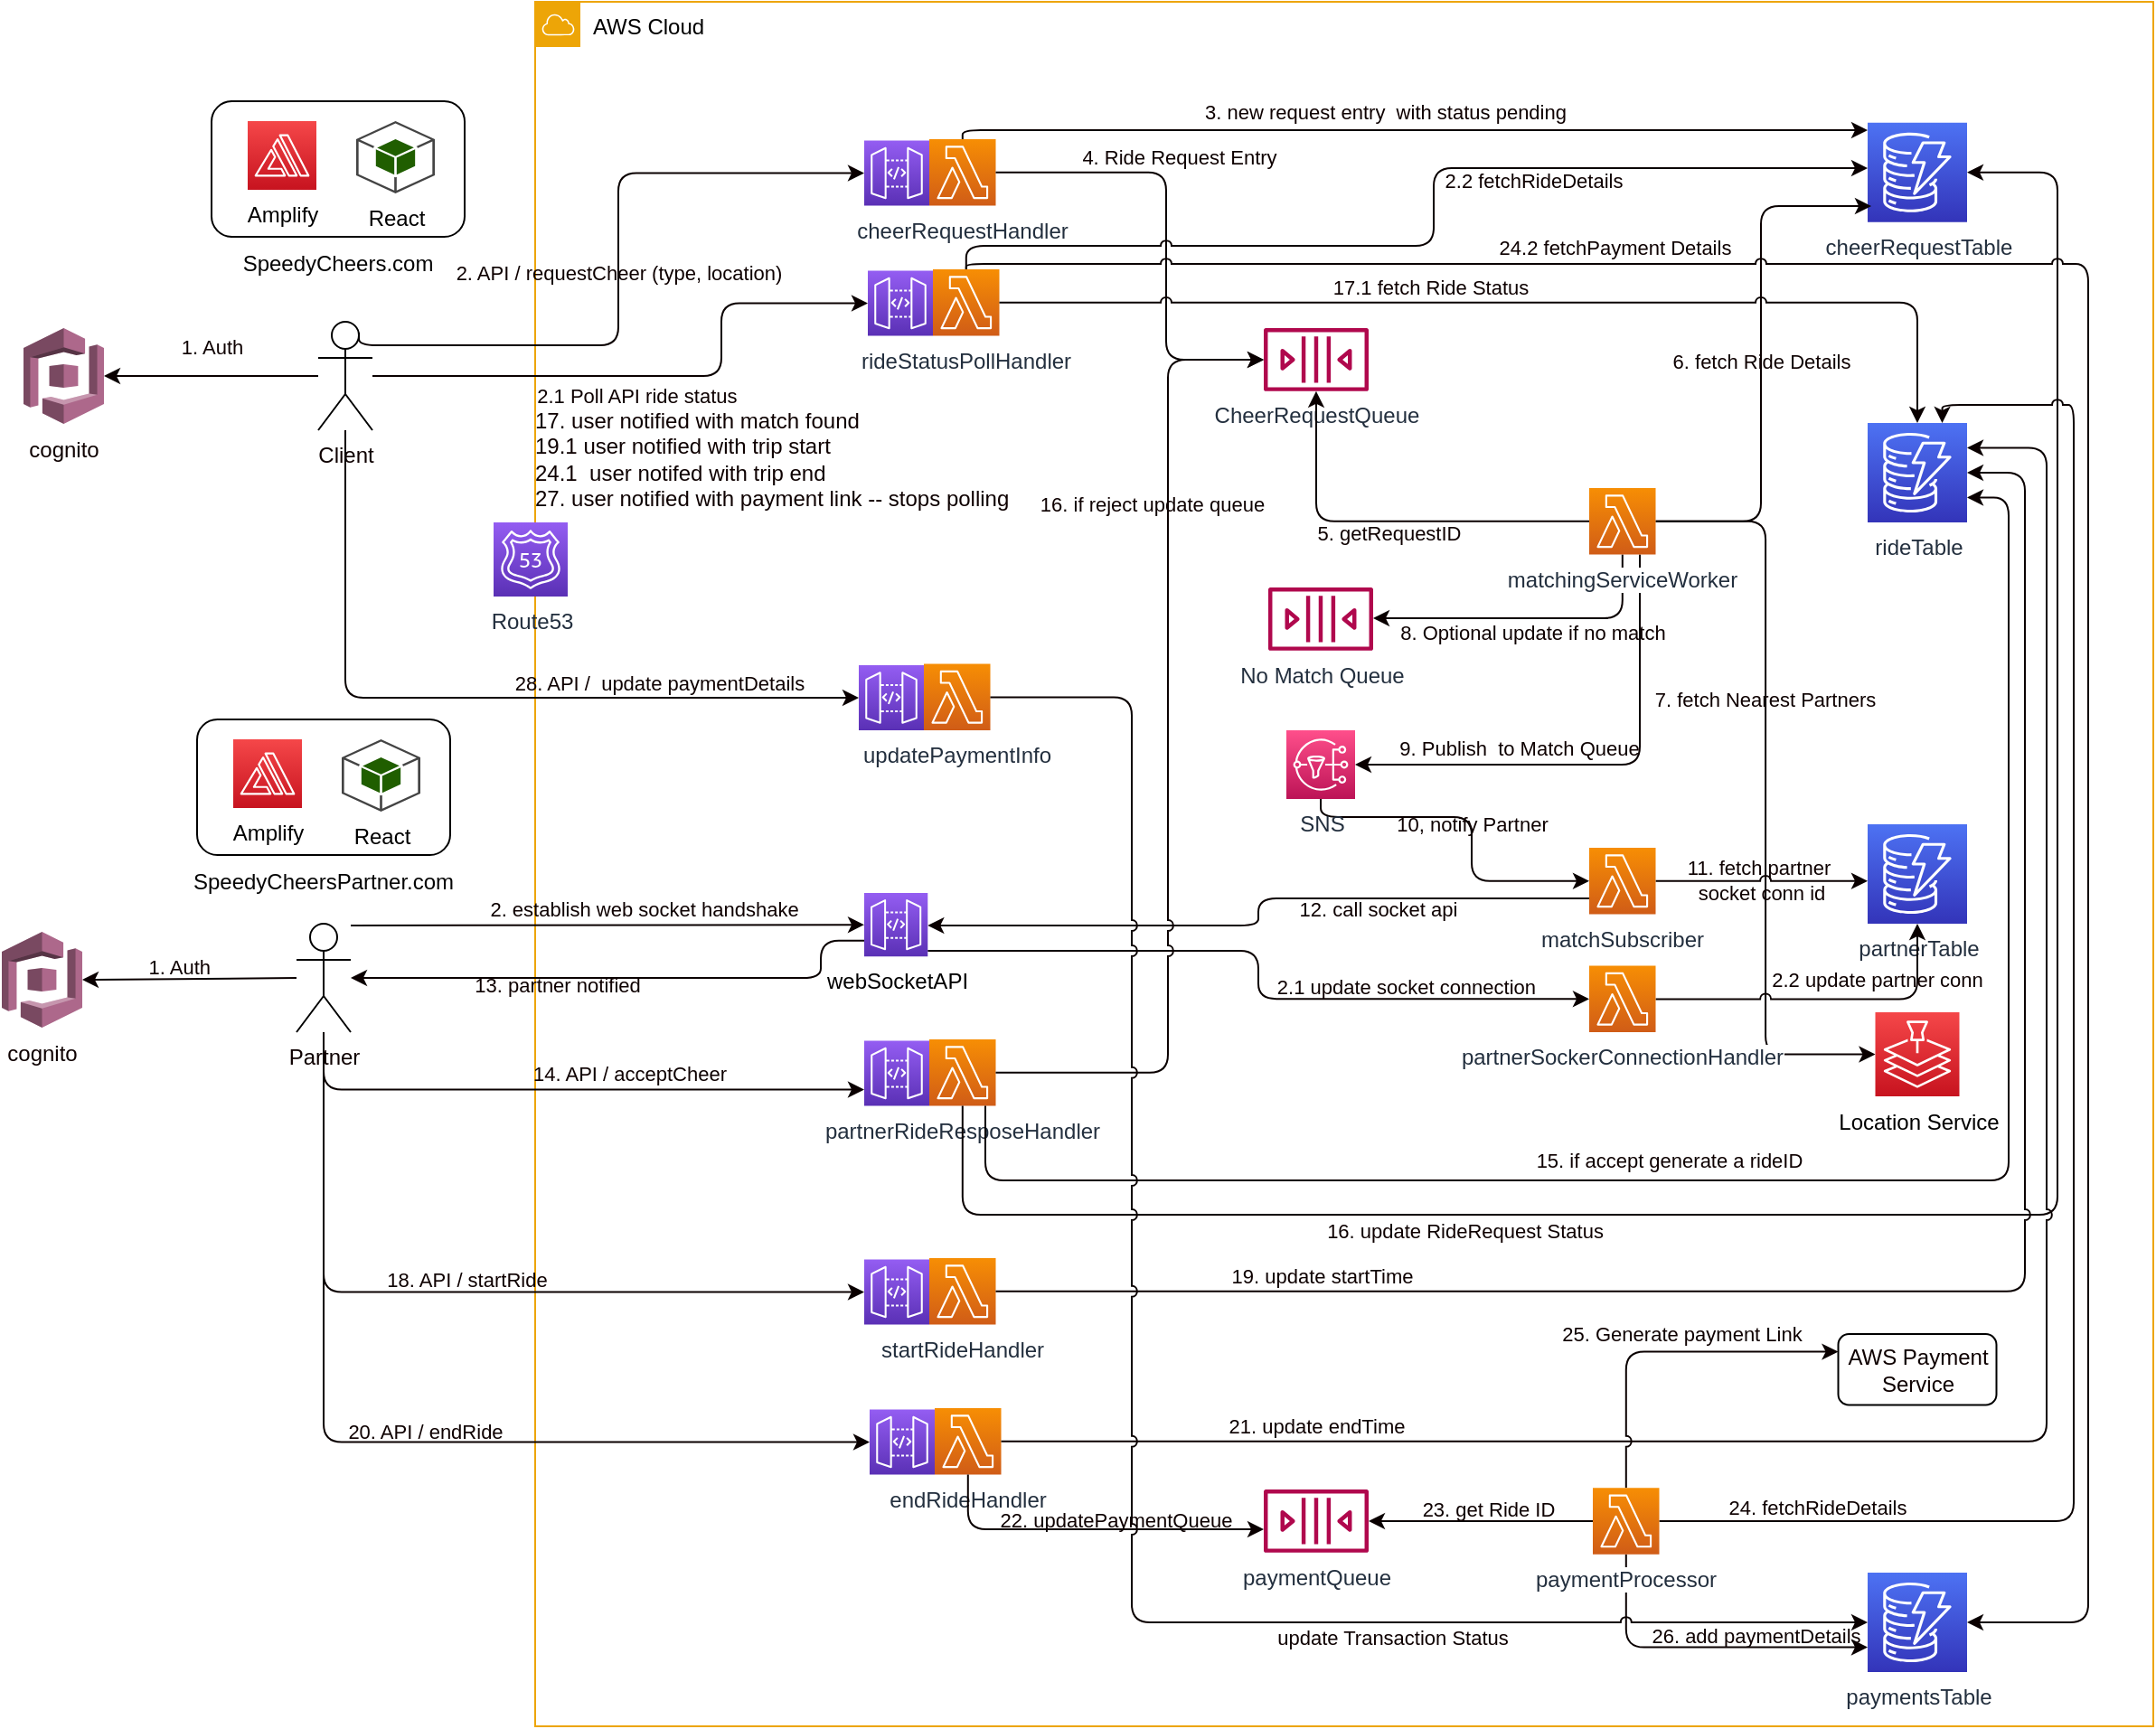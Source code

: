 <mxfile pages="3">
    <diagram id="geLNCQ7WkykKurMtignX" name="SequenceDiagram">
        <mxGraphModel dx="2821" dy="779" grid="0" gridSize="10" guides="1" tooltips="1" connect="1" arrows="1" fold="1" page="1" pageScale="1" pageWidth="1654" pageHeight="1169" background="#ffffff" math="0" shadow="0">
            <root>
                <mxCell id="0"/>
                <mxCell id="1" parent="0"/>
                <mxCell id="8ZXQMkIxQQIlmTrEWjhn-1" value="&lt;font color=&quot;#000000&quot;&gt;AWS Cloud&lt;/font&gt;" style="outlineConnect=0;gradientColor=none;html=1;whiteSpace=wrap;fontSize=12;fontStyle=0;shape=mxgraph.aws4.group;grIcon=mxgraph.aws4.group_aws_cloud;strokeColor=#eda507;fillColor=none;verticalAlign=top;align=left;spacingLeft=30;fontColor=#AAB7B8;dashed=0;" vertex="1" parent="1">
                    <mxGeometry x="289" y="26" width="895" height="954" as="geometry"/>
                </mxCell>
                <mxCell id="cBcOZfKsm7yNKcNLsWnt-11" value="1. Auth" style="edgeStyle=orthogonalEdgeStyle;jumpStyle=arc;html=1;labelBackgroundColor=none;strokeColor=#0a0000;fontColor=#0e0101;startArrow=none;startFill=0;" edge="1" parent="1" source="_2-zZGDiRiY56jsWMU3t-2" target="cBcOZfKsm7yNKcNLsWnt-9">
                    <mxGeometry x="-0.004" y="-16" relative="1" as="geometry">
                        <mxPoint as="offset"/>
                    </mxGeometry>
                </mxCell>
                <mxCell id="cBcOZfKsm7yNKcNLsWnt-14" value="2. API / requestCheer (type, location)" style="edgeStyle=orthogonalEdgeStyle;jumpStyle=arc;html=1;entryX=0;entryY=0.5;entryDx=0;entryDy=0;entryPerimeter=0;labelBackgroundColor=none;strokeColor=#0a0000;fontColor=#0e0101;startArrow=none;startFill=0;exitX=0.75;exitY=0.1;exitDx=0;exitDy=0;exitPerimeter=0;" edge="1" parent="1" source="_2-zZGDiRiY56jsWMU3t-2" target="gbd_k3GPR3WktMkkMoFy-1">
                    <mxGeometry relative="1" as="geometry">
                        <Array as="points">
                            <mxPoint x="192" y="216"/>
                            <mxPoint x="335" y="216"/>
                            <mxPoint x="335" y="121"/>
                        </Array>
                    </mxGeometry>
                </mxCell>
                <mxCell id="PO4KGVyt_OCoDaiH8e1p-18" value="2.1 Poll API ride status&amp;nbsp;&amp;nbsp;" style="edgeStyle=orthogonalEdgeStyle;jumpStyle=arc;html=1;entryX=0;entryY=0.5;entryDx=0;entryDy=0;entryPerimeter=0;labelBackgroundColor=none;strokeColor=#0a0000;fontColor=#0e0101;startArrow=none;startFill=0;" edge="1" parent="1" source="_2-zZGDiRiY56jsWMU3t-2" target="PO4KGVyt_OCoDaiH8e1p-16">
                    <mxGeometry x="-0.052" y="-11" relative="1" as="geometry">
                        <Array as="points">
                            <mxPoint x="392" y="233"/>
                            <mxPoint x="392" y="193"/>
                        </Array>
                        <mxPoint as="offset"/>
                    </mxGeometry>
                </mxCell>
                <mxCell id="H1NOdIm7OguAc7Y-gp1d-22" style="edgeStyle=orthogonalEdgeStyle;jumpStyle=arc;html=1;entryX=0;entryY=0.5;entryDx=0;entryDy=0;entryPerimeter=0;labelBackgroundColor=none;strokeColor=#0a0000;fontColor=#0e0101;startArrow=none;startFill=0;" edge="1" parent="1" source="_2-zZGDiRiY56jsWMU3t-2" target="H1NOdIm7OguAc7Y-gp1d-20">
                    <mxGeometry relative="1" as="geometry">
                        <Array as="points">
                            <mxPoint x="184" y="411"/>
                        </Array>
                    </mxGeometry>
                </mxCell>
                <mxCell id="H1NOdIm7OguAc7Y-gp1d-24" value="28. API /&amp;nbsp; update paymentDetails&amp;nbsp;" style="edgeLabel;html=1;align=center;verticalAlign=middle;resizable=0;points=[];fontColor=#0e0101;labelBackgroundColor=none;" vertex="1" connectable="0" parent="H1NOdIm7OguAc7Y-gp1d-22">
                    <mxGeometry x="0.245" y="-1" relative="1" as="geometry">
                        <mxPoint x="54" y="-9" as="offset"/>
                    </mxGeometry>
                </mxCell>
                <mxCell id="_2-zZGDiRiY56jsWMU3t-2" value="Client" style="shape=umlActor;verticalLabelPosition=bottom;verticalAlign=top;html=1;outlineConnect=0;labelBackgroundColor=none;strokeColor=#000000;fontColor=#0e0101;fillColor=default;" vertex="1" parent="1">
                    <mxGeometry x="169" y="203" width="30" height="60" as="geometry"/>
                </mxCell>
                <mxCell id="_2-zZGDiRiY56jsWMU3t-3" value="Route53" style="points=[[0,0,0],[0.25,0,0],[0.5,0,0],[0.75,0,0],[1,0,0],[0,1,0],[0.25,1,0],[0.5,1,0],[0.75,1,0],[1,1,0],[0,0.25,0],[0,0.5,0],[0,0.75,0],[1,0.25,0],[1,0.5,0],[1,0.75,0]];outlineConnect=0;fontColor=#232F3E;gradientColor=#945DF2;gradientDirection=north;fillColor=#5A30B5;strokeColor=#ffffff;dashed=0;verticalLabelPosition=bottom;verticalAlign=top;align=center;html=1;fontSize=12;fontStyle=0;aspect=fixed;shape=mxgraph.aws4.resourceIcon;resIcon=mxgraph.aws4.route_53;labelBackgroundColor=none;" vertex="1" parent="1">
                    <mxGeometry x="266" y="314" width="41" height="41" as="geometry"/>
                </mxCell>
                <mxCell id="cBcOZfKsm7yNKcNLsWnt-1" value="" style="group;" vertex="1" connectable="0" parent="1">
                    <mxGeometry x="110" y="81" width="140" height="105" as="geometry"/>
                </mxCell>
                <mxCell id="cBcOZfKsm7yNKcNLsWnt-2" value="" style="rounded=1;whiteSpace=wrap;html=1;labelBackgroundColor=default;fontColor=#FFFFFF;fillColor=none;strokeColor=#000000;" vertex="1" parent="cBcOZfKsm7yNKcNLsWnt-1">
                    <mxGeometry width="140" height="75" as="geometry"/>
                </mxCell>
                <mxCell id="cBcOZfKsm7yNKcNLsWnt-3" value="&lt;font style=&quot;&quot;&gt;Amplify&lt;/font&gt;" style="points=[[0,0,0],[0.25,0,0],[0.5,0,0],[0.75,0,0],[1,0,0],[0,1,0],[0.25,1,0],[0.5,1,0],[0.75,1,0],[1,1,0],[0,0.25,0],[0,0.5,0],[0,0.75,0],[1,0.25,0],[1,0.5,0],[1,0.75,0]];outlineConnect=0;fontColor=#000000;gradientColor=#F54749;gradientDirection=north;fillColor=#C7131F;strokeColor=#ffffff;dashed=0;verticalLabelPosition=bottom;verticalAlign=top;align=center;html=1;fontSize=12;fontStyle=0;aspect=fixed;shape=mxgraph.aws4.resourceIcon;resIcon=mxgraph.aws4.amplify;labelBackgroundColor=none;" vertex="1" parent="cBcOZfKsm7yNKcNLsWnt-1">
                    <mxGeometry x="20" y="11" width="38" height="38" as="geometry"/>
                </mxCell>
                <mxCell id="cBcOZfKsm7yNKcNLsWnt-4" value="React" style="outlineConnect=0;dashed=0;verticalLabelPosition=bottom;verticalAlign=top;align=center;html=1;shape=mxgraph.aws3.android;fillColor=#205E00;gradientColor=none;labelBackgroundColor=none;fontColor=#000000;" vertex="1" parent="cBcOZfKsm7yNKcNLsWnt-1">
                    <mxGeometry x="80" y="11" width="43.5" height="40" as="geometry"/>
                </mxCell>
                <mxCell id="cBcOZfKsm7yNKcNLsWnt-5" value="SpeedyCheers.com" style="text;html=1;strokeColor=none;fillColor=none;align=center;verticalAlign=middle;whiteSpace=wrap;rounded=0;labelBackgroundColor=none;fontColor=#050505;" vertex="1" parent="cBcOZfKsm7yNKcNLsWnt-1">
                    <mxGeometry x="40" y="75" width="60" height="30" as="geometry"/>
                </mxCell>
                <mxCell id="cBcOZfKsm7yNKcNLsWnt-6" value="" style="group;" vertex="1" connectable="0" parent="1">
                    <mxGeometry x="471" y="102" width="72.75" height="36.75" as="geometry"/>
                </mxCell>
                <mxCell id="gbd_k3GPR3WktMkkMoFy-1" value="" style="points=[[0,0,0],[0.25,0,0],[0.5,0,0],[0.75,0,0],[1,0,0],[0,1,0],[0.25,1,0],[0.5,1,0],[0.75,1,0],[1,1,0],[0,0.25,0],[0,0.5,0],[0,0.75,0],[1,0.25,0],[1,0.5,0],[1,0.75,0]];outlineConnect=0;fontColor=#000000;gradientColor=#945DF2;gradientDirection=north;fillColor=#5A30B5;strokeColor=#ffffff;dashed=0;verticalLabelPosition=bottom;verticalAlign=top;align=center;html=1;fontSize=12;fontStyle=0;aspect=fixed;shape=mxgraph.aws4.resourceIcon;resIcon=mxgraph.aws4.api_gateway;labelBackgroundColor=none;" vertex="1" parent="cBcOZfKsm7yNKcNLsWnt-6">
                    <mxGeometry y="0.75" width="36" height="36" as="geometry"/>
                </mxCell>
                <mxCell id="_2-zZGDiRiY56jsWMU3t-1" value="cheerRequestHandler" style="points=[[0,0,0],[0.25,0,0],[0.5,0,0],[0.75,0,0],[1,0,0],[0,1,0],[0.25,1,0],[0.5,1,0],[0.75,1,0],[1,1,0],[0,0.25,0],[0,0.5,0],[0,0.75,0],[1,0.25,0],[1,0.5,0],[1,0.75,0]];outlineConnect=0;fontColor=#232F3E;gradientColor=#F78E04;gradientDirection=north;fillColor=#D05C17;strokeColor=#ffffff;dashed=0;verticalLabelPosition=bottom;verticalAlign=top;align=center;html=1;fontSize=12;fontStyle=0;aspect=fixed;shape=mxgraph.aws4.resourceIcon;resIcon=mxgraph.aws4.lambda;labelBackgroundColor=#FFFFFF;" vertex="1" parent="cBcOZfKsm7yNKcNLsWnt-6">
                    <mxGeometry x="36" width="36.75" height="36.75" as="geometry"/>
                </mxCell>
                <mxCell id="cBcOZfKsm7yNKcNLsWnt-9" value="cognito" style="outlineConnect=0;dashed=0;verticalLabelPosition=bottom;verticalAlign=top;align=center;html=1;shape=mxgraph.aws3.cognito;fillColor=#AD688B;gradientColor=none;labelBackgroundColor=none;strokeColor=#000000;fontColor=#0e0101;" vertex="1" parent="1">
                    <mxGeometry x="6" y="206.5" width="44.5" height="53" as="geometry"/>
                </mxCell>
                <mxCell id="cn6BRS0EkDGpiz9eRRdg-1" value="&lt;font&gt;Location Service&lt;/font&gt;" style="points=[[0,0,0],[0.25,0,0],[0.5,0,0],[0.75,0,0],[1,0,0],[0,1,0],[0.25,1,0],[0.5,1,0],[0.75,1,0],[1,1,0],[0,0.25,0],[0,0.5,0],[0,0.75,0],[1,0.25,0],[1,0.5,0],[1,0.75,0]];outlineConnect=0;fontColor=#000000;gradientColor=#F54749;gradientDirection=north;fillColor=#C7131F;strokeColor=#ffffff;dashed=0;verticalLabelPosition=bottom;verticalAlign=top;align=center;html=1;fontSize=12;fontStyle=0;aspect=fixed;shape=mxgraph.aws4.resourceIcon;resIcon=mxgraph.aws4.location_service;labelBackgroundColor=none;" vertex="1" parent="1">
                    <mxGeometry x="1030.25" y="585" width="46.5" height="46.5" as="geometry"/>
                </mxCell>
                <mxCell id="cn6BRS0EkDGpiz9eRRdg-2" value="cheerRequestTable" style="points=[[0,0,0],[0.25,0,0],[0.5,0,0],[0.75,0,0],[1,0,0],[0,1,0],[0.25,1,0],[0.5,1,0],[0.75,1,0],[1,1,0],[0,0.25,0],[0,0.5,0],[0,0.75,0],[1,0.25,0],[1,0.5,0],[1,0.75,0]];outlineConnect=0;fontColor=#232F3E;gradientColor=#4D72F3;gradientDirection=north;fillColor=#3334B9;strokeColor=#ffffff;dashed=0;verticalLabelPosition=bottom;verticalAlign=top;align=center;html=1;fontSize=12;fontStyle=0;aspect=fixed;shape=mxgraph.aws4.resourceIcon;resIcon=mxgraph.aws4.dynamodb;labelBackgroundColor=none;" vertex="1" parent="1">
                    <mxGeometry x="1026" y="92.88" width="55" height="55" as="geometry"/>
                </mxCell>
                <mxCell id="cn6BRS0EkDGpiz9eRRdg-3" value="rideTable" style="points=[[0,0,0],[0.25,0,0],[0.5,0,0],[0.75,0,0],[1,0,0],[0,1,0],[0.25,1,0],[0.5,1,0],[0.75,1,0],[1,1,0],[0,0.25,0],[0,0.5,0],[0,0.75,0],[1,0.25,0],[1,0.5,0],[1,0.75,0]];outlineConnect=0;fontColor=#232F3E;gradientColor=#4D72F3;gradientDirection=north;fillColor=#3334B9;strokeColor=#ffffff;dashed=0;verticalLabelPosition=bottom;verticalAlign=top;align=center;html=1;fontSize=12;fontStyle=0;aspect=fixed;shape=mxgraph.aws4.resourceIcon;resIcon=mxgraph.aws4.dynamodb;labelBackgroundColor=none;" vertex="1" parent="1">
                    <mxGeometry x="1026" y="259" width="55" height="55" as="geometry"/>
                </mxCell>
                <mxCell id="4LyMovsM8Tk3cUnQfey--1" style="edgeStyle=orthogonalEdgeStyle;jumpStyle=arc;html=1;labelBackgroundColor=none;strokeColor=#0a0000;fontColor=#0e0101;startArrow=none;startFill=0;" edge="1" parent="1" source="_2-zZGDiRiY56jsWMU3t-1" target="cn6BRS0EkDGpiz9eRRdg-2">
                    <mxGeometry relative="1" as="geometry">
                        <Array as="points">
                            <mxPoint x="525" y="97"/>
                        </Array>
                    </mxGeometry>
                </mxCell>
                <mxCell id="4LyMovsM8Tk3cUnQfey--2" value="3. new request entry&amp;nbsp; with status pending" style="edgeLabel;html=1;align=center;verticalAlign=middle;resizable=0;points=[];fontColor=#0e0101;labelBackgroundColor=none;" vertex="1" connectable="0" parent="4LyMovsM8Tk3cUnQfey--1">
                    <mxGeometry x="-0.116" y="3" relative="1" as="geometry">
                        <mxPoint x="15" y="-7" as="offset"/>
                    </mxGeometry>
                </mxCell>
                <mxCell id="9op0C_lG5CIcMD-MC_4U-1" value="CheerRequestQueue" style="outlineConnect=0;fontColor=#232F3E;gradientColor=none;fillColor=#B0084D;strokeColor=none;dashed=0;verticalLabelPosition=bottom;verticalAlign=top;align=center;html=1;fontSize=12;fontStyle=0;aspect=fixed;pointerEvents=1;shape=mxgraph.aws4.queue;labelBackgroundColor=none;" vertex="1" parent="1">
                    <mxGeometry x="692" y="206.5" width="58" height="34.95" as="geometry"/>
                </mxCell>
                <mxCell id="9op0C_lG5CIcMD-MC_4U-2" style="edgeStyle=orthogonalEdgeStyle;jumpStyle=arc;html=1;labelBackgroundColor=none;strokeColor=#0a0000;fontColor=#0e0101;startArrow=none;startFill=0;" edge="1" parent="1" source="_2-zZGDiRiY56jsWMU3t-1" target="9op0C_lG5CIcMD-MC_4U-1">
                    <mxGeometry relative="1" as="geometry">
                        <Array as="points">
                            <mxPoint x="638" y="120"/>
                            <mxPoint x="638" y="224"/>
                        </Array>
                    </mxGeometry>
                </mxCell>
                <mxCell id="9op0C_lG5CIcMD-MC_4U-3" value="4. Ride Request Entry" style="edgeLabel;html=1;align=center;verticalAlign=middle;resizable=0;points=[];fontColor=#0e0101;labelBackgroundColor=none;" vertex="1" connectable="0" parent="9op0C_lG5CIcMD-MC_4U-2">
                    <mxGeometry x="0.254" y="-2" relative="1" as="geometry">
                        <mxPoint x="9" y="-72" as="offset"/>
                    </mxGeometry>
                </mxCell>
                <mxCell id="xeSmfUUUlv5XTKD-H1JE-1" value="&lt;br&gt;5. getRequestID" style="edgeStyle=orthogonalEdgeStyle;jumpStyle=arc;html=1;labelBackgroundColor=none;strokeColor=#0a0000;fontColor=#0e0101;startArrow=none;startFill=0;" edge="1" parent="1" source="S9a5MQRa0iD2ageSl8Tl-1" target="9op0C_lG5CIcMD-MC_4U-1">
                    <mxGeometry relative="1" as="geometry"/>
                </mxCell>
                <mxCell id="xeSmfUUUlv5XTKD-H1JE-2" value="6. fetch Ride Details" style="edgeStyle=orthogonalEdgeStyle;jumpStyle=arc;html=1;labelBackgroundColor=none;strokeColor=#0a0000;fontColor=#0e0101;startArrow=none;startFill=0;" edge="1" parent="1" source="S9a5MQRa0iD2ageSl8Tl-1">
                    <mxGeometry relative="1" as="geometry">
                        <mxPoint x="1028" y="139" as="targetPoint"/>
                        <Array as="points">
                            <mxPoint x="967" y="313"/>
                            <mxPoint x="967" y="139"/>
                            <mxPoint x="1026" y="139"/>
                        </Array>
                    </mxGeometry>
                </mxCell>
                <mxCell id="bPcayBSNafYA2Ov35Nkw-1" style="edgeStyle=orthogonalEdgeStyle;jumpStyle=arc;html=1;entryX=0;entryY=0.5;entryDx=0;entryDy=0;entryPerimeter=0;labelBackgroundColor=none;strokeColor=#0a0000;fontColor=#0e0101;startArrow=none;startFill=0;" edge="1" parent="1" source="S9a5MQRa0iD2ageSl8Tl-1" target="cn6BRS0EkDGpiz9eRRdg-1">
                    <mxGeometry relative="1" as="geometry"/>
                </mxCell>
                <mxCell id="bPcayBSNafYA2Ov35Nkw-2" value="7. fetch Nearest Partners" style="edgeLabel;html=1;align=center;verticalAlign=middle;resizable=0;points=[];fontColor=#0e0101;labelBackgroundColor=none;" vertex="1" connectable="0" parent="bPcayBSNafYA2Ov35Nkw-1">
                    <mxGeometry x="-0.236" y="-1" relative="1" as="geometry">
                        <mxPoint as="offset"/>
                    </mxGeometry>
                </mxCell>
                <mxCell id="Oby8YRQcK1J8ED8Gi5FV-2" style="edgeStyle=orthogonalEdgeStyle;jumpStyle=arc;html=1;labelBackgroundColor=none;strokeColor=#0a0000;fontColor=#0e0101;startArrow=none;startFill=0;" edge="1" parent="1" source="S9a5MQRa0iD2ageSl8Tl-1" target="Oby8YRQcK1J8ED8Gi5FV-1">
                    <mxGeometry relative="1" as="geometry">
                        <Array as="points">
                            <mxPoint x="890" y="367"/>
                        </Array>
                    </mxGeometry>
                </mxCell>
                <mxCell id="Oby8YRQcK1J8ED8Gi5FV-3" value="8. Optional update if no match&amp;nbsp;" style="edgeLabel;html=1;align=center;verticalAlign=middle;resizable=0;points=[];fontColor=#0e0101;labelBackgroundColor=none;" vertex="1" connectable="0" parent="Oby8YRQcK1J8ED8Gi5FV-2">
                    <mxGeometry x="0.324" y="1" relative="1" as="geometry">
                        <mxPoint x="31" y="7" as="offset"/>
                    </mxGeometry>
                </mxCell>
                <mxCell id="tcvzwc4dFEXsYQpkeMHZ-2" value="9. Publish&amp;nbsp; to Match Queue" style="edgeStyle=orthogonalEdgeStyle;jumpStyle=arc;html=1;entryX=1;entryY=0.5;entryDx=0;entryDy=0;entryPerimeter=0;labelBackgroundColor=none;strokeColor=#0a0000;fontColor=#0e0101;startArrow=none;startFill=0;" edge="1" parent="1" source="S9a5MQRa0iD2ageSl8Tl-1" target="tcvzwc4dFEXsYQpkeMHZ-1">
                    <mxGeometry x="0.339" y="-9" relative="1" as="geometry">
                        <Array as="points">
                            <mxPoint x="900" y="448"/>
                        </Array>
                        <mxPoint as="offset"/>
                    </mxGeometry>
                </mxCell>
                <mxCell id="S9a5MQRa0iD2ageSl8Tl-1" value="matchingServiceWorker" style="points=[[0,0,0],[0.25,0,0],[0.5,0,0],[0.75,0,0],[1,0,0],[0,1,0],[0.25,1,0],[0.5,1,0],[0.75,1,0],[1,1,0],[0,0.25,0],[0,0.5,0],[0,0.75,0],[1,0.25,0],[1,0.5,0],[1,0.75,0]];outlineConnect=0;fontColor=#232F3E;gradientColor=#F78E04;gradientDirection=north;fillColor=#D05C17;strokeColor=#ffffff;dashed=0;verticalLabelPosition=bottom;verticalAlign=top;align=center;html=1;fontSize=12;fontStyle=0;aspect=fixed;shape=mxgraph.aws4.resourceIcon;resIcon=mxgraph.aws4.lambda;labelBackgroundColor=#FFFFFF;" vertex="1" parent="1">
                    <mxGeometry x="872" y="295" width="36.75" height="36.75" as="geometry"/>
                </mxCell>
                <mxCell id="Oby8YRQcK1J8ED8Gi5FV-1" value="No Match Queue" style="outlineConnect=0;fontColor=#232F3E;gradientColor=none;fillColor=#B0084D;strokeColor=none;dashed=0;verticalLabelPosition=bottom;verticalAlign=top;align=center;html=1;fontSize=12;fontStyle=0;aspect=fixed;pointerEvents=1;shape=mxgraph.aws4.queue;labelBackgroundColor=none;" vertex="1" parent="1">
                    <mxGeometry x="694.5" y="350" width="58" height="34.95" as="geometry"/>
                </mxCell>
                <mxCell id="BBRt2M0a1-KQzAFwPGjZ-2" value="10, notify Partner" style="edgeStyle=orthogonalEdgeStyle;jumpStyle=arc;html=1;entryX=0;entryY=0.5;entryDx=0;entryDy=0;entryPerimeter=0;labelBackgroundColor=none;strokeColor=#0a0000;fontColor=#0e0101;startArrow=none;startFill=0;" edge="1" parent="1" source="tcvzwc4dFEXsYQpkeMHZ-1" target="BBRt2M0a1-KQzAFwPGjZ-1">
                    <mxGeometry relative="1" as="geometry">
                        <Array as="points">
                            <mxPoint x="724" y="477"/>
                            <mxPoint x="807" y="477"/>
                            <mxPoint x="807" y="512"/>
                        </Array>
                    </mxGeometry>
                </mxCell>
                <mxCell id="tcvzwc4dFEXsYQpkeMHZ-1" value="SNS" style="points=[[0,0,0],[0.25,0,0],[0.5,0,0],[0.75,0,0],[1,0,0],[0,1,0],[0.25,1,0],[0.5,1,0],[0.75,1,0],[1,1,0],[0,0.25,0],[0,0.5,0],[0,0.75,0],[1,0.25,0],[1,0.5,0],[1,0.75,0]];outlineConnect=0;fontColor=#232F3E;gradientColor=#FF4F8B;gradientDirection=north;fillColor=#BC1356;strokeColor=#ffffff;dashed=0;verticalLabelPosition=bottom;verticalAlign=top;align=center;html=1;fontSize=12;fontStyle=0;aspect=fixed;shape=mxgraph.aws4.resourceIcon;resIcon=mxgraph.aws4.sns;labelBackgroundColor=none;" vertex="1" parent="1">
                    <mxGeometry x="704.5" y="429" width="38" height="38" as="geometry"/>
                </mxCell>
                <mxCell id="BBRt2M0a1-KQzAFwPGjZ-16" style="edgeStyle=orthogonalEdgeStyle;jumpStyle=arc;html=1;labelBackgroundColor=none;strokeColor=#0a0000;fontColor=#0e0101;startArrow=none;startFill=0;" edge="1" parent="1" source="BBRt2M0a1-KQzAFwPGjZ-1" target="BBRt2M0a1-KQzAFwPGjZ-12">
                    <mxGeometry relative="1" as="geometry">
                        <Array as="points">
                            <mxPoint x="689" y="522"/>
                            <mxPoint x="689" y="537"/>
                        </Array>
                    </mxGeometry>
                </mxCell>
                <mxCell id="BBRt2M0a1-KQzAFwPGjZ-17" value="12. call socket api" style="edgeLabel;html=1;align=center;verticalAlign=middle;resizable=0;points=[];fontColor=#0e0101;labelBackgroundColor=none;" vertex="1" connectable="0" parent="BBRt2M0a1-KQzAFwPGjZ-16">
                    <mxGeometry x="-0.317" y="1" relative="1" as="geometry">
                        <mxPoint x="13" y="5" as="offset"/>
                    </mxGeometry>
                </mxCell>
                <mxCell id="wFnkkSmCcpeBC2XNVb6e-4" value="11. fetch partner&amp;nbsp;&lt;br&gt;socket conn id" style="edgeStyle=orthogonalEdgeStyle;jumpStyle=arc;html=1;labelBackgroundColor=none;strokeColor=#0a0000;fontColor=#0e0101;startArrow=none;startFill=0;" edge="1" parent="1" source="BBRt2M0a1-KQzAFwPGjZ-1" target="wFnkkSmCcpeBC2XNVb6e-1">
                    <mxGeometry relative="1" as="geometry">
                        <Array as="points">
                            <mxPoint x="995" y="512"/>
                            <mxPoint x="995" y="512"/>
                        </Array>
                    </mxGeometry>
                </mxCell>
                <mxCell id="BBRt2M0a1-KQzAFwPGjZ-1" value="matchSubscriber" style="points=[[0,0,0],[0.25,0,0],[0.5,0,0],[0.75,0,0],[1,0,0],[0,1,0],[0.25,1,0],[0.5,1,0],[0.75,1,0],[1,1,0],[0,0.25,0],[0,0.5,0],[0,0.75,0],[1,0.25,0],[1,0.5,0],[1,0.75,0]];outlineConnect=0;fontColor=#232F3E;gradientColor=#F78E04;gradientDirection=north;fillColor=#D05C17;strokeColor=#ffffff;dashed=0;verticalLabelPosition=bottom;verticalAlign=top;align=center;html=1;fontSize=12;fontStyle=0;aspect=fixed;shape=mxgraph.aws4.resourceIcon;resIcon=mxgraph.aws4.lambda;labelBackgroundColor=#FFFFFF;" vertex="1" parent="1">
                    <mxGeometry x="872" y="494" width="36.75" height="36.75" as="geometry"/>
                </mxCell>
                <mxCell id="BBRt2M0a1-KQzAFwPGjZ-3" value="1. Auth&amp;nbsp; &amp;nbsp;&amp;nbsp;&lt;br&gt;&lt;br&gt;" style="edgeStyle=orthogonalEdgeStyle;jumpStyle=arc;html=1;labelBackgroundColor=none;strokeColor=#0a0000;fontColor=#0e0101;startArrow=none;startFill=0;" edge="1" parent="1" source="BBRt2M0a1-KQzAFwPGjZ-4" target="BBRt2M0a1-KQzAFwPGjZ-10">
                    <mxGeometry relative="1" as="geometry"/>
                </mxCell>
                <mxCell id="BBRt2M0a1-KQzAFwPGjZ-14" style="edgeStyle=orthogonalEdgeStyle;jumpStyle=arc;html=1;entryX=0;entryY=0.5;entryDx=0;entryDy=0;entryPerimeter=0;labelBackgroundColor=none;strokeColor=#0a0000;fontColor=#0e0101;startArrow=none;startFill=0;" edge="1" parent="1" source="BBRt2M0a1-KQzAFwPGjZ-4" target="BBRt2M0a1-KQzAFwPGjZ-12">
                    <mxGeometry relative="1" as="geometry">
                        <Array as="points">
                            <mxPoint x="296" y="537"/>
                            <mxPoint x="296" y="537"/>
                        </Array>
                    </mxGeometry>
                </mxCell>
                <mxCell id="BBRt2M0a1-KQzAFwPGjZ-15" value="2. establish web socket handshake" style="edgeLabel;html=1;align=center;verticalAlign=middle;resizable=0;points=[];fontColor=#0e0101;labelBackgroundColor=none;" vertex="1" connectable="0" parent="BBRt2M0a1-KQzAFwPGjZ-14">
                    <mxGeometry x="0.127" y="-1" relative="1" as="geometry">
                        <mxPoint x="2" y="-10" as="offset"/>
                    </mxGeometry>
                </mxCell>
                <mxCell id="PO4KGVyt_OCoDaiH8e1p-6" style="edgeStyle=orthogonalEdgeStyle;jumpStyle=arc;html=1;entryX=0;entryY=0.75;entryDx=0;entryDy=0;entryPerimeter=0;labelBackgroundColor=none;strokeColor=#0a0000;fontColor=#0e0101;startArrow=none;startFill=0;" edge="1" parent="1" source="BBRt2M0a1-KQzAFwPGjZ-4" target="PO4KGVyt_OCoDaiH8e1p-4">
                    <mxGeometry relative="1" as="geometry">
                        <Array as="points">
                            <mxPoint x="172" y="628"/>
                        </Array>
                    </mxGeometry>
                </mxCell>
                <mxCell id="PO4KGVyt_OCoDaiH8e1p-7" value="14. API / acceptCheer" style="edgeLabel;html=1;align=center;verticalAlign=middle;resizable=0;points=[];fontColor=#0e0101;labelBackgroundColor=none;" vertex="1" connectable="0" parent="PO4KGVyt_OCoDaiH8e1p-6">
                    <mxGeometry x="0.166" relative="1" as="geometry">
                        <mxPoint x="8" y="-9" as="offset"/>
                    </mxGeometry>
                </mxCell>
                <mxCell id="PO4KGVyt_OCoDaiH8e1p-32" value="18. API / startRide" style="edgeStyle=orthogonalEdgeStyle;jumpStyle=arc;html=1;entryX=0;entryY=0.5;entryDx=0;entryDy=0;entryPerimeter=0;labelBackgroundColor=none;strokeColor=#0a0000;fontColor=#0e0101;startArrow=none;startFill=0;" edge="1" parent="1" source="BBRt2M0a1-KQzAFwPGjZ-4" target="PO4KGVyt_OCoDaiH8e1p-27">
                    <mxGeometry x="0.004" y="7" relative="1" as="geometry">
                        <Array as="points">
                            <mxPoint x="172" y="740"/>
                        </Array>
                        <mxPoint as="offset"/>
                    </mxGeometry>
                </mxCell>
                <mxCell id="PO4KGVyt_OCoDaiH8e1p-36" value="20. API / endRide" style="edgeStyle=orthogonalEdgeStyle;jumpStyle=arc;html=1;entryX=0;entryY=0.5;entryDx=0;entryDy=0;entryPerimeter=0;labelBackgroundColor=none;strokeColor=#0a0000;fontColor=#0e0101;startArrow=none;startFill=0;" edge="1" parent="1" source="BBRt2M0a1-KQzAFwPGjZ-4" target="PO4KGVyt_OCoDaiH8e1p-30">
                    <mxGeometry x="0.07" y="6" relative="1" as="geometry">
                        <Array as="points">
                            <mxPoint x="172" y="823"/>
                        </Array>
                        <mxPoint as="offset"/>
                    </mxGeometry>
                </mxCell>
                <mxCell id="BBRt2M0a1-KQzAFwPGjZ-4" value="Partner" style="shape=umlActor;verticalLabelPosition=bottom;verticalAlign=top;html=1;outlineConnect=0;labelBackgroundColor=none;strokeColor=#000000;fontColor=#0e0101;fillColor=default;" vertex="1" parent="1">
                    <mxGeometry x="157" y="536" width="30" height="60" as="geometry"/>
                </mxCell>
                <mxCell id="BBRt2M0a1-KQzAFwPGjZ-5" value="" style="group;" vertex="1" connectable="0" parent="1">
                    <mxGeometry x="102" y="423" width="140" height="105" as="geometry"/>
                </mxCell>
                <mxCell id="BBRt2M0a1-KQzAFwPGjZ-6" value="" style="rounded=1;whiteSpace=wrap;html=1;labelBackgroundColor=default;fontColor=#FFFFFF;fillColor=none;strokeColor=#000000;" vertex="1" parent="BBRt2M0a1-KQzAFwPGjZ-5">
                    <mxGeometry width="140" height="75" as="geometry"/>
                </mxCell>
                <mxCell id="BBRt2M0a1-KQzAFwPGjZ-7" value="&lt;font style=&quot;&quot;&gt;Amplify&lt;/font&gt;" style="points=[[0,0,0],[0.25,0,0],[0.5,0,0],[0.75,0,0],[1,0,0],[0,1,0],[0.25,1,0],[0.5,1,0],[0.75,1,0],[1,1,0],[0,0.25,0],[0,0.5,0],[0,0.75,0],[1,0.25,0],[1,0.5,0],[1,0.75,0]];outlineConnect=0;fontColor=#000000;gradientColor=#F54749;gradientDirection=north;fillColor=#C7131F;strokeColor=#ffffff;dashed=0;verticalLabelPosition=bottom;verticalAlign=top;align=center;html=1;fontSize=12;fontStyle=0;aspect=fixed;shape=mxgraph.aws4.resourceIcon;resIcon=mxgraph.aws4.amplify;labelBackgroundColor=none;" vertex="1" parent="BBRt2M0a1-KQzAFwPGjZ-5">
                    <mxGeometry x="20" y="11" width="38" height="38" as="geometry"/>
                </mxCell>
                <mxCell id="BBRt2M0a1-KQzAFwPGjZ-8" value="React" style="outlineConnect=0;dashed=0;verticalLabelPosition=bottom;verticalAlign=top;align=center;html=1;shape=mxgraph.aws3.android;fillColor=#205E00;gradientColor=none;labelBackgroundColor=none;fontColor=#000000;" vertex="1" parent="BBRt2M0a1-KQzAFwPGjZ-5">
                    <mxGeometry x="80" y="11" width="43.5" height="40" as="geometry"/>
                </mxCell>
                <mxCell id="BBRt2M0a1-KQzAFwPGjZ-9" value="SpeedyCheersPartner.com" style="text;html=1;strokeColor=none;fillColor=none;align=center;verticalAlign=middle;whiteSpace=wrap;rounded=0;labelBackgroundColor=none;fontColor=#050505;" vertex="1" parent="BBRt2M0a1-KQzAFwPGjZ-5">
                    <mxGeometry x="40" y="75" width="60" height="30" as="geometry"/>
                </mxCell>
                <mxCell id="BBRt2M0a1-KQzAFwPGjZ-10" value="cognito" style="outlineConnect=0;dashed=0;verticalLabelPosition=bottom;verticalAlign=top;align=center;html=1;shape=mxgraph.aws3.cognito;fillColor=#AD688B;gradientColor=none;labelBackgroundColor=none;strokeColor=#000000;fontColor=#0e0101;" vertex="1" parent="1">
                    <mxGeometry x="-6" y="540.5" width="44.5" height="53" as="geometry"/>
                </mxCell>
                <mxCell id="PO4KGVyt_OCoDaiH8e1p-1" style="edgeStyle=orthogonalEdgeStyle;jumpStyle=arc;html=1;labelBackgroundColor=none;strokeColor=#0a0000;fontColor=#0e0101;startArrow=none;startFill=0;exitX=0;exitY=0.75;exitDx=0;exitDy=0;exitPerimeter=0;" edge="1" parent="1" source="BBRt2M0a1-KQzAFwPGjZ-12" target="BBRt2M0a1-KQzAFwPGjZ-4">
                    <mxGeometry relative="1" as="geometry">
                        <Array as="points">
                            <mxPoint x="447" y="545"/>
                            <mxPoint x="447" y="566"/>
                        </Array>
                    </mxGeometry>
                </mxCell>
                <mxCell id="PO4KGVyt_OCoDaiH8e1p-2" value="13. partner notified" style="edgeLabel;html=1;align=center;verticalAlign=middle;resizable=0;points=[];fontColor=#0e0101;labelBackgroundColor=none;" vertex="1" connectable="0" parent="PO4KGVyt_OCoDaiH8e1p-1">
                    <mxGeometry x="0.253" y="4" relative="1" as="geometry">
                        <mxPoint as="offset"/>
                    </mxGeometry>
                </mxCell>
                <mxCell id="PO4KGVyt_OCoDaiH8e1p-21" style="edgeStyle=orthogonalEdgeStyle;jumpStyle=arc;html=1;entryX=0;entryY=0.5;entryDx=0;entryDy=0;entryPerimeter=0;labelBackgroundColor=none;strokeColor=#0a0000;fontColor=#0e0101;startArrow=none;startFill=0;" edge="1" parent="1" source="BBRt2M0a1-KQzAFwPGjZ-12" target="PO4KGVyt_OCoDaiH8e1p-20">
                    <mxGeometry relative="1" as="geometry">
                        <Array as="points">
                            <mxPoint x="689" y="551"/>
                            <mxPoint x="689" y="578"/>
                        </Array>
                    </mxGeometry>
                </mxCell>
                <mxCell id="PO4KGVyt_OCoDaiH8e1p-23" value="2.1 update socket connection&amp;nbsp;" style="edgeLabel;html=1;align=center;verticalAlign=middle;resizable=0;points=[];fontColor=#0e0101;labelBackgroundColor=none;" vertex="1" connectable="0" parent="PO4KGVyt_OCoDaiH8e1p-21">
                    <mxGeometry x="0.338" y="4" relative="1" as="geometry">
                        <mxPoint x="30" y="-3" as="offset"/>
                    </mxGeometry>
                </mxCell>
                <mxCell id="BBRt2M0a1-KQzAFwPGjZ-12" value="webSocketAPI" style="points=[[0,0,0],[0.25,0,0],[0.5,0,0],[0.75,0,0],[1,0,0],[0,1,0],[0.25,1,0],[0.5,1,0],[0.75,1,0],[1,1,0],[0,0.25,0],[0,0.5,0],[0,0.75,0],[1,0.25,0],[1,0.5,0],[1,0.75,0]];outlineConnect=0;fontColor=#000000;gradientColor=#945DF2;gradientDirection=north;fillColor=#5A30B5;strokeColor=#ffffff;dashed=0;verticalLabelPosition=bottom;verticalAlign=top;align=center;html=1;fontSize=12;fontStyle=0;aspect=fixed;shape=mxgraph.aws4.resourceIcon;resIcon=mxgraph.aws4.api_gateway;labelBackgroundColor=none;" vertex="1" parent="1">
                    <mxGeometry x="471" y="519" width="35.134" height="35.134" as="geometry"/>
                </mxCell>
                <mxCell id="wFnkkSmCcpeBC2XNVb6e-1" value="partnerTable" style="points=[[0,0,0],[0.25,0,0],[0.5,0,0],[0.75,0,0],[1,0,0],[0,1,0],[0.25,1,0],[0.5,1,0],[0.75,1,0],[1,1,0],[0,0.25,0],[0,0.5,0],[0,0.75,0],[1,0.25,0],[1,0.5,0],[1,0.75,0]];outlineConnect=0;fontColor=#232F3E;gradientColor=#4D72F3;gradientDirection=north;fillColor=#3334B9;strokeColor=#ffffff;dashed=0;verticalLabelPosition=bottom;verticalAlign=top;align=center;html=1;fontSize=12;fontStyle=0;aspect=fixed;shape=mxgraph.aws4.resourceIcon;resIcon=mxgraph.aws4.dynamodb;labelBackgroundColor=none;" vertex="1" parent="1">
                    <mxGeometry x="1026" y="481" width="55" height="55" as="geometry"/>
                </mxCell>
                <mxCell id="PO4KGVyt_OCoDaiH8e1p-3" value="" style="group;" vertex="1" connectable="0" parent="1">
                    <mxGeometry x="471" y="600" width="72.75" height="36.75" as="geometry"/>
                </mxCell>
                <mxCell id="PO4KGVyt_OCoDaiH8e1p-4" value="" style="points=[[0,0,0],[0.25,0,0],[0.5,0,0],[0.75,0,0],[1,0,0],[0,1,0],[0.25,1,0],[0.5,1,0],[0.75,1,0],[1,1,0],[0,0.25,0],[0,0.5,0],[0,0.75,0],[1,0.25,0],[1,0.5,0],[1,0.75,0]];outlineConnect=0;fontColor=#000000;gradientColor=#945DF2;gradientDirection=north;fillColor=#5A30B5;strokeColor=#ffffff;dashed=0;verticalLabelPosition=bottom;verticalAlign=top;align=center;html=1;fontSize=12;fontStyle=0;aspect=fixed;shape=mxgraph.aws4.resourceIcon;resIcon=mxgraph.aws4.api_gateway;labelBackgroundColor=none;" vertex="1" parent="PO4KGVyt_OCoDaiH8e1p-3">
                    <mxGeometry y="0.75" width="36" height="36" as="geometry"/>
                </mxCell>
                <mxCell id="PO4KGVyt_OCoDaiH8e1p-5" value="partnerRideResposeHandler" style="points=[[0,0,0],[0.25,0,0],[0.5,0,0],[0.75,0,0],[1,0,0],[0,1,0],[0.25,1,0],[0.5,1,0],[0.75,1,0],[1,1,0],[0,0.25,0],[0,0.5,0],[0,0.75,0],[1,0.25,0],[1,0.5,0],[1,0.75,0]];outlineConnect=0;fontColor=#232F3E;gradientColor=#F78E04;gradientDirection=north;fillColor=#D05C17;strokeColor=#ffffff;dashed=0;verticalLabelPosition=bottom;verticalAlign=top;align=center;html=1;fontSize=12;fontStyle=0;aspect=fixed;shape=mxgraph.aws4.resourceIcon;resIcon=mxgraph.aws4.lambda;labelBackgroundColor=#FFFFFF;" vertex="1" parent="PO4KGVyt_OCoDaiH8e1p-3">
                    <mxGeometry x="36" width="36.75" height="36.75" as="geometry"/>
                </mxCell>
                <mxCell id="PO4KGVyt_OCoDaiH8e1p-8" style="edgeStyle=orthogonalEdgeStyle;jumpStyle=arc;html=1;entryX=1;entryY=0.5;entryDx=0;entryDy=0;entryPerimeter=0;labelBackgroundColor=none;strokeColor=#0a0000;fontColor=#0e0101;startArrow=none;startFill=0;" edge="1" parent="1" source="PO4KGVyt_OCoDaiH8e1p-5" target="cn6BRS0EkDGpiz9eRRdg-2">
                    <mxGeometry relative="1" as="geometry">
                        <Array as="points">
                            <mxPoint x="525" y="697"/>
                            <mxPoint x="1131" y="697"/>
                            <mxPoint x="1131" y="120"/>
                        </Array>
                    </mxGeometry>
                </mxCell>
                <mxCell id="PO4KGVyt_OCoDaiH8e1p-10" value="16. update RideRequest Status" style="edgeLabel;html=1;align=center;verticalAlign=middle;resizable=0;points=[];fontColor=#0e0101;labelBackgroundColor=none;" vertex="1" connectable="0" parent="PO4KGVyt_OCoDaiH8e1p-8">
                    <mxGeometry x="-0.493" y="2" relative="1" as="geometry">
                        <mxPoint x="10" y="11" as="offset"/>
                    </mxGeometry>
                </mxCell>
                <mxCell id="PO4KGVyt_OCoDaiH8e1p-9" value="15. if accept generate a rideID" style="edgeStyle=orthogonalEdgeStyle;jumpStyle=arc;html=1;entryX=1;entryY=0.75;entryDx=0;entryDy=0;entryPerimeter=0;labelBackgroundColor=none;strokeColor=#0a0000;fontColor=#0e0101;startArrow=none;startFill=0;" edge="1" parent="1" source="PO4KGVyt_OCoDaiH8e1p-5" target="cn6BRS0EkDGpiz9eRRdg-3">
                    <mxGeometry x="-0.169" y="11" relative="1" as="geometry">
                        <Array as="points">
                            <mxPoint x="538" y="678"/>
                            <mxPoint x="1104" y="678"/>
                            <mxPoint x="1104" y="300"/>
                        </Array>
                        <mxPoint as="offset"/>
                    </mxGeometry>
                </mxCell>
                <mxCell id="PO4KGVyt_OCoDaiH8e1p-11" style="edgeStyle=orthogonalEdgeStyle;jumpStyle=arc;html=1;labelBackgroundColor=none;strokeColor=#0a0000;fontColor=#0e0101;startArrow=none;startFill=0;" edge="1" parent="1" source="PO4KGVyt_OCoDaiH8e1p-5" target="9op0C_lG5CIcMD-MC_4U-1">
                    <mxGeometry relative="1" as="geometry">
                        <Array as="points">
                            <mxPoint x="639" y="618"/>
                            <mxPoint x="639" y="224"/>
                        </Array>
                    </mxGeometry>
                </mxCell>
                <mxCell id="PO4KGVyt_OCoDaiH8e1p-12" value="16. if reject update queue" style="edgeLabel;html=1;align=center;verticalAlign=middle;resizable=0;points=[];fontColor=#0e0101;labelBackgroundColor=none;" vertex="1" connectable="0" parent="PO4KGVyt_OCoDaiH8e1p-11">
                    <mxGeometry x="0.263" y="1" relative="1" as="geometry">
                        <mxPoint x="-8" y="-67" as="offset"/>
                    </mxGeometry>
                </mxCell>
                <mxCell id="PO4KGVyt_OCoDaiH8e1p-15" value="" style="group;" vertex="1" connectable="0" parent="1">
                    <mxGeometry x="473" y="174" width="72.75" height="36.75" as="geometry"/>
                </mxCell>
                <mxCell id="PO4KGVyt_OCoDaiH8e1p-16" value="" style="points=[[0,0,0],[0.25,0,0],[0.5,0,0],[0.75,0,0],[1,0,0],[0,1,0],[0.25,1,0],[0.5,1,0],[0.75,1,0],[1,1,0],[0,0.25,0],[0,0.5,0],[0,0.75,0],[1,0.25,0],[1,0.5,0],[1,0.75,0]];outlineConnect=0;fontColor=#000000;gradientColor=#945DF2;gradientDirection=north;fillColor=#5A30B5;strokeColor=#ffffff;dashed=0;verticalLabelPosition=bottom;verticalAlign=top;align=center;html=1;fontSize=12;fontStyle=0;aspect=fixed;shape=mxgraph.aws4.resourceIcon;resIcon=mxgraph.aws4.api_gateway;labelBackgroundColor=none;" vertex="1" parent="PO4KGVyt_OCoDaiH8e1p-15">
                    <mxGeometry y="0.75" width="36" height="36" as="geometry"/>
                </mxCell>
                <mxCell id="PO4KGVyt_OCoDaiH8e1p-17" value="rideStatusPollHandler" style="points=[[0,0,0],[0.25,0,0],[0.5,0,0],[0.75,0,0],[1,0,0],[0,1,0],[0.25,1,0],[0.5,1,0],[0.75,1,0],[1,1,0],[0,0.25,0],[0,0.5,0],[0,0.75,0],[1,0.25,0],[1,0.5,0],[1,0.75,0]];outlineConnect=0;fontColor=#232F3E;gradientColor=#F78E04;gradientDirection=north;fillColor=#D05C17;strokeColor=#ffffff;dashed=0;verticalLabelPosition=bottom;verticalAlign=top;align=center;html=1;fontSize=12;fontStyle=0;aspect=fixed;shape=mxgraph.aws4.resourceIcon;resIcon=mxgraph.aws4.lambda;labelBackgroundColor=#FFFFFF;" vertex="1" parent="PO4KGVyt_OCoDaiH8e1p-15">
                    <mxGeometry x="36" width="36.75" height="36.75" as="geometry"/>
                </mxCell>
                <mxCell id="PO4KGVyt_OCoDaiH8e1p-19" value="2.2 fetchRideDetails" style="edgeStyle=orthogonalEdgeStyle;jumpStyle=arc;html=1;labelBackgroundColor=none;strokeColor=#0a0000;fontColor=#0e0101;startArrow=none;startFill=0;" edge="1" parent="1" source="PO4KGVyt_OCoDaiH8e1p-17">
                    <mxGeometry x="0.335" y="-7" relative="1" as="geometry">
                        <mxPoint x="1026" y="118" as="targetPoint"/>
                        <Array as="points">
                            <mxPoint x="527" y="161"/>
                            <mxPoint x="786" y="161"/>
                            <mxPoint x="786" y="118"/>
                        </Array>
                        <mxPoint as="offset"/>
                    </mxGeometry>
                </mxCell>
                <mxCell id="PO4KGVyt_OCoDaiH8e1p-22" style="edgeStyle=orthogonalEdgeStyle;jumpStyle=arc;html=1;entryX=0.5;entryY=1;entryDx=0;entryDy=0;entryPerimeter=0;labelBackgroundColor=none;strokeColor=#0a0000;fontColor=#0e0101;startArrow=none;startFill=0;" edge="1" parent="1" source="PO4KGVyt_OCoDaiH8e1p-20" target="wFnkkSmCcpeBC2XNVb6e-1">
                    <mxGeometry relative="1" as="geometry"/>
                </mxCell>
                <mxCell id="PO4KGVyt_OCoDaiH8e1p-24" value="2.2 update partner conn" style="edgeLabel;html=1;align=center;verticalAlign=middle;resizable=0;points=[];fontColor=#0e0101;labelBackgroundColor=none;" vertex="1" connectable="0" parent="PO4KGVyt_OCoDaiH8e1p-22">
                    <mxGeometry x="0.0" y="4" relative="1" as="geometry">
                        <mxPoint x="29" y="-7" as="offset"/>
                    </mxGeometry>
                </mxCell>
                <mxCell id="PO4KGVyt_OCoDaiH8e1p-20" value="partnerSockerConnectionHandler" style="points=[[0,0,0],[0.25,0,0],[0.5,0,0],[0.75,0,0],[1,0,0],[0,1,0],[0.25,1,0],[0.5,1,0],[0.75,1,0],[1,1,0],[0,0.25,0],[0,0.5,0],[0,0.75,0],[1,0.25,0],[1,0.5,0],[1,0.75,0]];outlineConnect=0;fontColor=#232F3E;gradientColor=#F78E04;gradientDirection=north;fillColor=#D05C17;strokeColor=#ffffff;dashed=0;verticalLabelPosition=bottom;verticalAlign=top;align=center;html=1;fontSize=12;fontStyle=0;aspect=fixed;shape=mxgraph.aws4.resourceIcon;resIcon=mxgraph.aws4.lambda;labelBackgroundColor=#FFFFFF;" vertex="1" parent="1">
                    <mxGeometry x="872" y="559.25" width="36.75" height="36.75" as="geometry"/>
                </mxCell>
                <mxCell id="PO4KGVyt_OCoDaiH8e1p-25" value="&lt;div style=&quot;&quot;&gt;&lt;span style=&quot;background-color: initial;&quot;&gt;17. user notified with match found&amp;nbsp;&lt;/span&gt;&lt;/div&gt;19.1 user notified with trip start&lt;br&gt;24.1&amp;nbsp; user notifed with trip end&amp;nbsp;&lt;br&gt;27. user notified with payment link -- stops polling" style="text;html=1;strokeColor=none;fillColor=none;align=left;verticalAlign=middle;whiteSpace=wrap;rounded=0;labelBackgroundColor=none;fontColor=#0e0101;" vertex="1" parent="1">
                    <mxGeometry x="287" y="251" width="286" height="56" as="geometry"/>
                </mxCell>
                <mxCell id="PO4KGVyt_OCoDaiH8e1p-26" value="" style="group;" vertex="1" connectable="0" parent="1">
                    <mxGeometry x="471" y="721" width="72.75" height="36.75" as="geometry"/>
                </mxCell>
                <mxCell id="PO4KGVyt_OCoDaiH8e1p-27" value="" style="points=[[0,0,0],[0.25,0,0],[0.5,0,0],[0.75,0,0],[1,0,0],[0,1,0],[0.25,1,0],[0.5,1,0],[0.75,1,0],[1,1,0],[0,0.25,0],[0,0.5,0],[0,0.75,0],[1,0.25,0],[1,0.5,0],[1,0.75,0]];outlineConnect=0;fontColor=#000000;gradientColor=#945DF2;gradientDirection=north;fillColor=#5A30B5;strokeColor=#ffffff;dashed=0;verticalLabelPosition=bottom;verticalAlign=top;align=center;html=1;fontSize=12;fontStyle=0;aspect=fixed;shape=mxgraph.aws4.resourceIcon;resIcon=mxgraph.aws4.api_gateway;labelBackgroundColor=none;" vertex="1" parent="PO4KGVyt_OCoDaiH8e1p-26">
                    <mxGeometry y="0.75" width="36" height="36" as="geometry"/>
                </mxCell>
                <mxCell id="PO4KGVyt_OCoDaiH8e1p-28" value="startRideHandler" style="points=[[0,0,0],[0.25,0,0],[0.5,0,0],[0.75,0,0],[1,0,0],[0,1,0],[0.25,1,0],[0.5,1,0],[0.75,1,0],[1,1,0],[0,0.25,0],[0,0.5,0],[0,0.75,0],[1,0.25,0],[1,0.5,0],[1,0.75,0]];outlineConnect=0;fontColor=#232F3E;gradientColor=#F78E04;gradientDirection=north;fillColor=#D05C17;strokeColor=#ffffff;dashed=0;verticalLabelPosition=bottom;verticalAlign=top;align=center;html=1;fontSize=12;fontStyle=0;aspect=fixed;shape=mxgraph.aws4.resourceIcon;resIcon=mxgraph.aws4.lambda;labelBackgroundColor=#FFFFFF;" vertex="1" parent="PO4KGVyt_OCoDaiH8e1p-26">
                    <mxGeometry x="36" width="36.75" height="36.75" as="geometry"/>
                </mxCell>
                <mxCell id="PO4KGVyt_OCoDaiH8e1p-29" value="" style="group;" vertex="1" connectable="0" parent="1">
                    <mxGeometry x="474" y="804" width="72.75" height="36.75" as="geometry"/>
                </mxCell>
                <mxCell id="PO4KGVyt_OCoDaiH8e1p-30" value="" style="points=[[0,0,0],[0.25,0,0],[0.5,0,0],[0.75,0,0],[1,0,0],[0,1,0],[0.25,1,0],[0.5,1,0],[0.75,1,0],[1,1,0],[0,0.25,0],[0,0.5,0],[0,0.75,0],[1,0.25,0],[1,0.5,0],[1,0.75,0]];outlineConnect=0;fontColor=#000000;gradientColor=#945DF2;gradientDirection=north;fillColor=#5A30B5;strokeColor=#ffffff;dashed=0;verticalLabelPosition=bottom;verticalAlign=top;align=center;html=1;fontSize=12;fontStyle=0;aspect=fixed;shape=mxgraph.aws4.resourceIcon;resIcon=mxgraph.aws4.api_gateway;labelBackgroundColor=none;" vertex="1" parent="PO4KGVyt_OCoDaiH8e1p-29">
                    <mxGeometry y="0.75" width="36" height="36" as="geometry"/>
                </mxCell>
                <mxCell id="PO4KGVyt_OCoDaiH8e1p-31" value="endRideHandler" style="points=[[0,0,0],[0.25,0,0],[0.5,0,0],[0.75,0,0],[1,0,0],[0,1,0],[0.25,1,0],[0.5,1,0],[0.75,1,0],[1,1,0],[0,0.25,0],[0,0.5,0],[0,0.75,0],[1,0.25,0],[1,0.5,0],[1,0.75,0]];outlineConnect=0;fontColor=#232F3E;gradientColor=#F78E04;gradientDirection=north;fillColor=#D05C17;strokeColor=#ffffff;dashed=0;verticalLabelPosition=bottom;verticalAlign=top;align=center;html=1;fontSize=12;fontStyle=0;aspect=fixed;shape=mxgraph.aws4.resourceIcon;resIcon=mxgraph.aws4.lambda;labelBackgroundColor=#FFFFFF;" vertex="1" parent="PO4KGVyt_OCoDaiH8e1p-29">
                    <mxGeometry x="36" width="36.75" height="36.75" as="geometry"/>
                </mxCell>
                <mxCell id="PO4KGVyt_OCoDaiH8e1p-33" style="edgeStyle=orthogonalEdgeStyle;jumpStyle=arc;html=1;entryX=1;entryY=0.5;entryDx=0;entryDy=0;entryPerimeter=0;labelBackgroundColor=none;strokeColor=#0a0000;fontColor=#0e0101;startArrow=none;startFill=0;" edge="1" parent="1" source="PO4KGVyt_OCoDaiH8e1p-28" target="cn6BRS0EkDGpiz9eRRdg-3">
                    <mxGeometry relative="1" as="geometry">
                        <Array as="points">
                            <mxPoint x="1113" y="739"/>
                            <mxPoint x="1113" y="287"/>
                        </Array>
                    </mxGeometry>
                </mxCell>
                <mxCell id="PO4KGVyt_OCoDaiH8e1p-34" value="19. update startTime" style="edgeLabel;html=1;align=center;verticalAlign=middle;resizable=0;points=[];fontColor=#0e0101;labelBackgroundColor=none;" vertex="1" connectable="0" parent="PO4KGVyt_OCoDaiH8e1p-33">
                    <mxGeometry x="-0.679" relative="1" as="geometry">
                        <mxPoint x="11" y="-9" as="offset"/>
                    </mxGeometry>
                </mxCell>
                <mxCell id="PO4KGVyt_OCoDaiH8e1p-37" style="edgeStyle=orthogonalEdgeStyle;jumpStyle=arc;html=1;entryX=1;entryY=0.25;entryDx=0;entryDy=0;entryPerimeter=0;labelBackgroundColor=none;strokeColor=#0a0000;fontColor=#0e0101;startArrow=none;startFill=0;" edge="1" parent="1" source="PO4KGVyt_OCoDaiH8e1p-31" target="cn6BRS0EkDGpiz9eRRdg-3">
                    <mxGeometry relative="1" as="geometry">
                        <Array as="points">
                            <mxPoint x="1125" y="822"/>
                            <mxPoint x="1125" y="273"/>
                        </Array>
                    </mxGeometry>
                </mxCell>
                <mxCell id="PO4KGVyt_OCoDaiH8e1p-38" value="21. update endTime" style="edgeLabel;html=1;align=center;verticalAlign=middle;resizable=0;points=[];fontColor=#0e0101;labelBackgroundColor=none;" vertex="1" connectable="0" parent="PO4KGVyt_OCoDaiH8e1p-37">
                    <mxGeometry x="-0.882" y="-3" relative="1" as="geometry">
                        <mxPoint x="105" y="-12" as="offset"/>
                    </mxGeometry>
                </mxCell>
                <mxCell id="PO4KGVyt_OCoDaiH8e1p-39" value="paymentQueue" style="outlineConnect=0;fontColor=#232F3E;gradientColor=none;fillColor=#B0084D;strokeColor=none;dashed=0;verticalLabelPosition=bottom;verticalAlign=top;align=center;html=1;fontSize=12;fontStyle=0;aspect=fixed;pointerEvents=1;shape=mxgraph.aws4.queue;labelBackgroundColor=none;" vertex="1" parent="1">
                    <mxGeometry x="692" y="849" width="58" height="34.95" as="geometry"/>
                </mxCell>
                <mxCell id="PO4KGVyt_OCoDaiH8e1p-40" value="22. updatePaymentQueue" style="edgeStyle=orthogonalEdgeStyle;jumpStyle=arc;html=1;labelBackgroundColor=none;strokeColor=#0a0000;fontColor=#0e0101;startArrow=none;startFill=0;" edge="1" parent="1" source="PO4KGVyt_OCoDaiH8e1p-31" target="PO4KGVyt_OCoDaiH8e1p-39">
                    <mxGeometry x="0.154" y="5" relative="1" as="geometry">
                        <Array as="points">
                            <mxPoint x="528" y="871"/>
                        </Array>
                        <mxPoint as="offset"/>
                    </mxGeometry>
                </mxCell>
                <mxCell id="PO4KGVyt_OCoDaiH8e1p-42" style="edgeStyle=orthogonalEdgeStyle;jumpStyle=arc;html=1;labelBackgroundColor=none;strokeColor=#0a0000;fontColor=#0e0101;startArrow=none;startFill=0;" edge="1" parent="1" source="PO4KGVyt_OCoDaiH8e1p-41" target="PO4KGVyt_OCoDaiH8e1p-39">
                    <mxGeometry relative="1" as="geometry"/>
                </mxCell>
                <mxCell id="H1NOdIm7OguAc7Y-gp1d-1" value="23. get Ride ID" style="edgeLabel;html=1;align=center;verticalAlign=middle;resizable=0;points=[];fontColor=#0e0101;labelBackgroundColor=none;" vertex="1" connectable="0" parent="PO4KGVyt_OCoDaiH8e1p-42">
                    <mxGeometry x="0.242" relative="1" as="geometry">
                        <mxPoint x="19" y="-7" as="offset"/>
                    </mxGeometry>
                </mxCell>
                <mxCell id="PO4KGVyt_OCoDaiH8e1p-43" style="edgeStyle=orthogonalEdgeStyle;jumpStyle=arc;html=1;entryX=0.75;entryY=0;entryDx=0;entryDy=0;entryPerimeter=0;labelBackgroundColor=none;strokeColor=#0a0000;fontColor=#0e0101;startArrow=none;startFill=0;" edge="1" parent="1" source="PO4KGVyt_OCoDaiH8e1p-41" target="cn6BRS0EkDGpiz9eRRdg-3">
                    <mxGeometry relative="1" as="geometry">
                        <Array as="points">
                            <mxPoint x="1140" y="867"/>
                            <mxPoint x="1140" y="249"/>
                            <mxPoint x="1067" y="249"/>
                        </Array>
                    </mxGeometry>
                </mxCell>
                <mxCell id="PO4KGVyt_OCoDaiH8e1p-44" value="24. fetchRideDetails" style="edgeLabel;html=1;align=center;verticalAlign=middle;resizable=0;points=[];fontColor=#0e0101;labelBackgroundColor=none;" vertex="1" connectable="0" parent="PO4KGVyt_OCoDaiH8e1p-43">
                    <mxGeometry x="-0.885" relative="1" as="geometry">
                        <mxPoint x="33" y="-8" as="offset"/>
                    </mxGeometry>
                </mxCell>
                <mxCell id="H1NOdIm7OguAc7Y-gp1d-12" style="edgeStyle=orthogonalEdgeStyle;jumpStyle=arc;html=1;entryX=0;entryY=0.25;entryDx=0;entryDy=0;labelBackgroundColor=none;strokeColor=#0a0000;fontColor=#0e0101;startArrow=none;startFill=0;" edge="1" parent="1" source="PO4KGVyt_OCoDaiH8e1p-41" target="H1NOdIm7OguAc7Y-gp1d-8">
                    <mxGeometry relative="1" as="geometry">
                        <Array as="points">
                            <mxPoint x="892" y="773"/>
                        </Array>
                    </mxGeometry>
                </mxCell>
                <mxCell id="H1NOdIm7OguAc7Y-gp1d-13" value="25. Generate payment Link" style="edgeLabel;html=1;align=center;verticalAlign=middle;resizable=0;points=[];fontColor=#0e0101;labelBackgroundColor=none;" vertex="1" connectable="0" parent="H1NOdIm7OguAc7Y-gp1d-12">
                    <mxGeometry x="0.182" y="-1" relative="1" as="geometry">
                        <mxPoint x="-8" y="-11" as="offset"/>
                    </mxGeometry>
                </mxCell>
                <mxCell id="H1NOdIm7OguAc7Y-gp1d-14" value="26. add paymentDetails" style="edgeStyle=orthogonalEdgeStyle;jumpStyle=arc;html=1;entryX=0;entryY=0.75;entryDx=0;entryDy=0;entryPerimeter=0;labelBackgroundColor=none;strokeColor=#0a0000;fontColor=#0e0101;startArrow=none;startFill=0;" edge="1" parent="1" source="PO4KGVyt_OCoDaiH8e1p-41" target="H1NOdIm7OguAc7Y-gp1d-2">
                    <mxGeometry x="0.33" y="6" relative="1" as="geometry">
                        <Array as="points">
                            <mxPoint x="892" y="936"/>
                        </Array>
                        <mxPoint as="offset"/>
                    </mxGeometry>
                </mxCell>
                <mxCell id="PO4KGVyt_OCoDaiH8e1p-41" value="paymentProcessor" style="points=[[0,0,0],[0.25,0,0],[0.5,0,0],[0.75,0,0],[1,0,0],[0,1,0],[0.25,1,0],[0.5,1,0],[0.75,1,0],[1,1,0],[0,0.25,0],[0,0.5,0],[0,0.75,0],[1,0.25,0],[1,0.5,0],[1,0.75,0]];outlineConnect=0;fontColor=#232F3E;gradientColor=#F78E04;gradientDirection=north;fillColor=#D05C17;strokeColor=#ffffff;dashed=0;verticalLabelPosition=bottom;verticalAlign=top;align=center;html=1;fontSize=12;fontStyle=0;aspect=fixed;shape=mxgraph.aws4.resourceIcon;resIcon=mxgraph.aws4.lambda;labelBackgroundColor=#FFFFFF;" vertex="1" parent="1">
                    <mxGeometry x="874" y="848.1" width="36.75" height="36.75" as="geometry"/>
                </mxCell>
                <mxCell id="H1NOdIm7OguAc7Y-gp1d-2" value="paymentsTable" style="points=[[0,0,0],[0.25,0,0],[0.5,0,0],[0.75,0,0],[1,0,0],[0,1,0],[0.25,1,0],[0.5,1,0],[0.75,1,0],[1,1,0],[0,0.25,0],[0,0.5,0],[0,0.75,0],[1,0.25,0],[1,0.5,0],[1,0.75,0]];outlineConnect=0;fontColor=#232F3E;gradientColor=#4D72F3;gradientDirection=north;fillColor=#3334B9;strokeColor=#ffffff;dashed=0;verticalLabelPosition=bottom;verticalAlign=top;align=center;html=1;fontSize=12;fontStyle=0;aspect=fixed;shape=mxgraph.aws4.resourceIcon;resIcon=mxgraph.aws4.dynamodb;labelBackgroundColor=none;" vertex="1" parent="1">
                    <mxGeometry x="1026" y="895" width="55" height="55" as="geometry"/>
                </mxCell>
                <mxCell id="H1NOdIm7OguAc7Y-gp1d-8" value="AWS Payment Service" style="rounded=1;whiteSpace=wrap;html=1;labelBackgroundColor=none;strokeColor=#000000;fontColor=#0e0101;fillColor=#FFFFFF;" vertex="1" parent="1">
                    <mxGeometry x="1009.75" y="763" width="87.5" height="39.25" as="geometry"/>
                </mxCell>
                <mxCell id="H1NOdIm7OguAc7Y-gp1d-15" style="edgeStyle=orthogonalEdgeStyle;jumpStyle=arc;html=1;labelBackgroundColor=none;strokeColor=#0a0000;fontColor=#0e0101;startArrow=none;startFill=0;" edge="1" parent="1" source="PO4KGVyt_OCoDaiH8e1p-17" target="cn6BRS0EkDGpiz9eRRdg-3">
                    <mxGeometry relative="1" as="geometry"/>
                </mxCell>
                <mxCell id="H1NOdIm7OguAc7Y-gp1d-16" value="17.1 fetch Ride Status" style="edgeLabel;html=1;align=center;verticalAlign=middle;resizable=0;points=[];fontColor=#0e0101;labelBackgroundColor=none;" vertex="1" connectable="0" parent="H1NOdIm7OguAc7Y-gp1d-15">
                    <mxGeometry x="-0.327" y="-2" relative="1" as="geometry">
                        <mxPoint x="44" y="-11" as="offset"/>
                    </mxGeometry>
                </mxCell>
                <mxCell id="H1NOdIm7OguAc7Y-gp1d-17" style="edgeStyle=orthogonalEdgeStyle;jumpStyle=arc;html=1;entryX=1;entryY=0.5;entryDx=0;entryDy=0;entryPerimeter=0;labelBackgroundColor=none;strokeColor=#0a0000;fontColor=#0e0101;startArrow=none;startFill=0;" edge="1" parent="1" source="PO4KGVyt_OCoDaiH8e1p-17" target="H1NOdIm7OguAc7Y-gp1d-2">
                    <mxGeometry relative="1" as="geometry">
                        <Array as="points">
                            <mxPoint x="527" y="171"/>
                            <mxPoint x="1148" y="171"/>
                            <mxPoint x="1148" y="923"/>
                        </Array>
                    </mxGeometry>
                </mxCell>
                <mxCell id="H1NOdIm7OguAc7Y-gp1d-18" value="24.2 fetchPayment Details" style="edgeLabel;html=1;align=center;verticalAlign=middle;resizable=0;points=[];fontColor=#0e0101;labelBackgroundColor=none;" vertex="1" connectable="0" parent="H1NOdIm7OguAc7Y-gp1d-17">
                    <mxGeometry x="-0.532" relative="1" as="geometry">
                        <mxPoint x="24" y="-9" as="offset"/>
                    </mxGeometry>
                </mxCell>
                <mxCell id="H1NOdIm7OguAc7Y-gp1d-19" value="" style="group;" vertex="1" connectable="0" parent="1">
                    <mxGeometry x="468" y="392.25" width="72.75" height="36.75" as="geometry"/>
                </mxCell>
                <mxCell id="H1NOdIm7OguAc7Y-gp1d-20" value="" style="points=[[0,0,0],[0.25,0,0],[0.5,0,0],[0.75,0,0],[1,0,0],[0,1,0],[0.25,1,0],[0.5,1,0],[0.75,1,0],[1,1,0],[0,0.25,0],[0,0.5,0],[0,0.75,0],[1,0.25,0],[1,0.5,0],[1,0.75,0]];outlineConnect=0;fontColor=#000000;gradientColor=#945DF2;gradientDirection=north;fillColor=#5A30B5;strokeColor=#ffffff;dashed=0;verticalLabelPosition=bottom;verticalAlign=top;align=center;html=1;fontSize=12;fontStyle=0;aspect=fixed;shape=mxgraph.aws4.resourceIcon;resIcon=mxgraph.aws4.api_gateway;labelBackgroundColor=none;" vertex="1" parent="H1NOdIm7OguAc7Y-gp1d-19">
                    <mxGeometry y="0.75" width="36" height="36" as="geometry"/>
                </mxCell>
                <mxCell id="H1NOdIm7OguAc7Y-gp1d-21" value="updatePaymentInfo" style="points=[[0,0,0],[0.25,0,0],[0.5,0,0],[0.75,0,0],[1,0,0],[0,1,0],[0.25,1,0],[0.5,1,0],[0.75,1,0],[1,1,0],[0,0.25,0],[0,0.5,0],[0,0.75,0],[1,0.25,0],[1,0.5,0],[1,0.75,0]];outlineConnect=0;fontColor=#232F3E;gradientColor=#F78E04;gradientDirection=north;fillColor=#D05C17;strokeColor=#ffffff;dashed=0;verticalLabelPosition=bottom;verticalAlign=top;align=center;html=1;fontSize=12;fontStyle=0;aspect=fixed;shape=mxgraph.aws4.resourceIcon;resIcon=mxgraph.aws4.lambda;labelBackgroundColor=#FFFFFF;" vertex="1" parent="H1NOdIm7OguAc7Y-gp1d-19">
                    <mxGeometry x="36" width="36.75" height="36.75" as="geometry"/>
                </mxCell>
                <mxCell id="H1NOdIm7OguAc7Y-gp1d-23" style="edgeStyle=orthogonalEdgeStyle;jumpStyle=arc;html=1;entryX=0;entryY=0.5;entryDx=0;entryDy=0;entryPerimeter=0;labelBackgroundColor=none;strokeColor=#0a0000;fontColor=#0e0101;startArrow=none;startFill=0;" edge="1" parent="1" source="H1NOdIm7OguAc7Y-gp1d-21" target="H1NOdIm7OguAc7Y-gp1d-2">
                    <mxGeometry relative="1" as="geometry">
                        <Array as="points">
                            <mxPoint x="619" y="411"/>
                            <mxPoint x="619" y="923"/>
                        </Array>
                    </mxGeometry>
                </mxCell>
                <mxCell id="H1NOdIm7OguAc7Y-gp1d-25" value="update Transaction Status" style="edgeLabel;html=1;align=center;verticalAlign=middle;resizable=0;points=[];fontColor=#0e0101;labelBackgroundColor=none;" vertex="1" connectable="0" parent="H1NOdIm7OguAc7Y-gp1d-23">
                    <mxGeometry x="0.476" y="-1" relative="1" as="geometry">
                        <mxPoint x="-2" y="7" as="offset"/>
                    </mxGeometry>
                </mxCell>
            </root>
        </mxGraphModel>
    </diagram>
</mxfile>